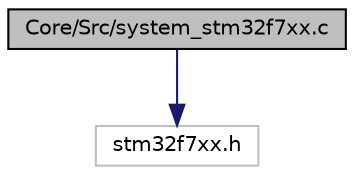 digraph "Core/Src/system_stm32f7xx.c"
{
 // LATEX_PDF_SIZE
  edge [fontname="Helvetica",fontsize="10",labelfontname="Helvetica",labelfontsize="10"];
  node [fontname="Helvetica",fontsize="10",shape=record];
  Node1 [label="Core/Src/system_stm32f7xx.c",height=0.2,width=0.4,color="black", fillcolor="grey75", style="filled", fontcolor="black",tooltip="CMSIS Cortex-M7 Device Peripheral Access Layer System Source File."];
  Node1 -> Node2 [color="midnightblue",fontsize="10",style="solid",fontname="Helvetica"];
  Node2 [label="stm32f7xx.h",height=0.2,width=0.4,color="grey75", fillcolor="white", style="filled",tooltip=" "];
}
